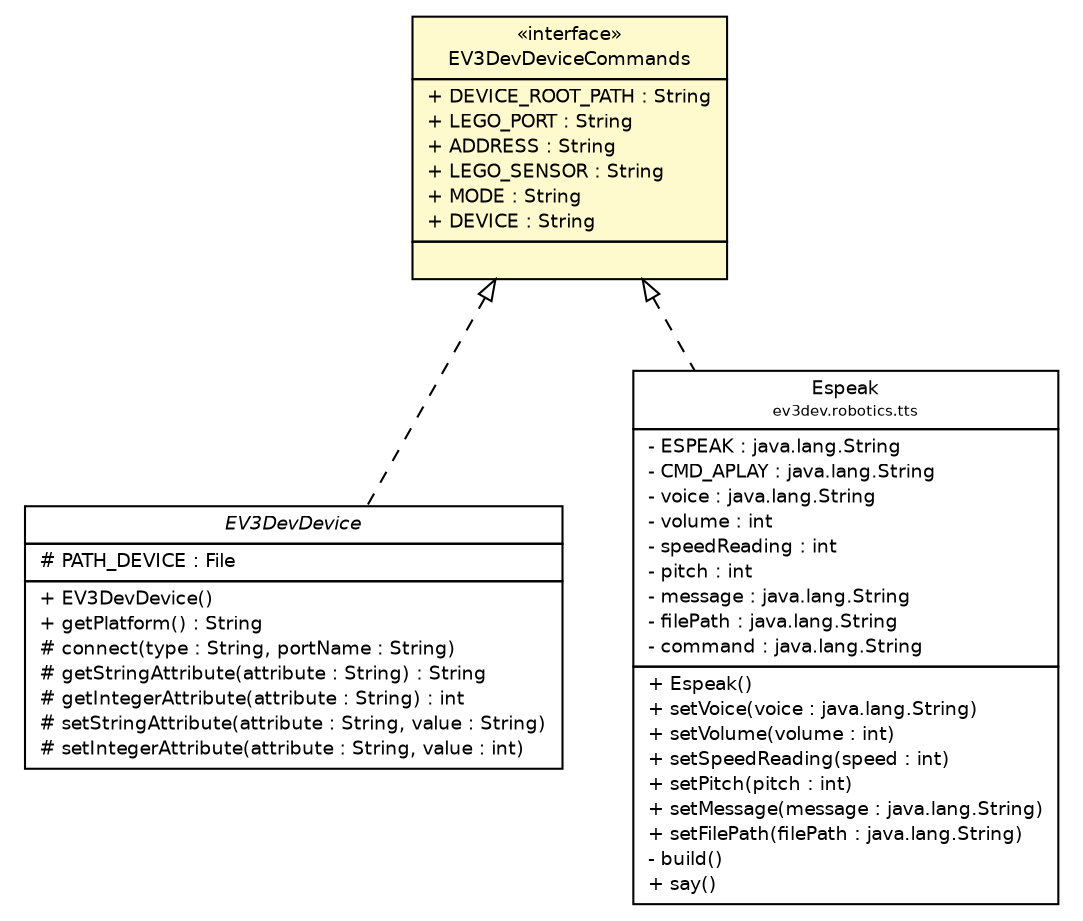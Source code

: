 #!/usr/local/bin/dot
#
# Class diagram 
# Generated by UMLGraph version R5_6-24-gf6e263 (http://www.umlgraph.org/)
#

digraph G {
	edge [fontname="Helvetica",fontsize=10,labelfontname="Helvetica",labelfontsize=10];
	node [fontname="Helvetica",fontsize=10,shape=plaintext];
	nodesep=0.25;
	ranksep=0.5;
	// ev3dev.hardware.EV3DevDevice
	c2991 [label=<<table title="ev3dev.hardware.EV3DevDevice" border="0" cellborder="1" cellspacing="0" cellpadding="2" port="p" href="./EV3DevDevice.html">
		<tr><td><table border="0" cellspacing="0" cellpadding="1">
<tr><td align="center" balign="center"><font face="Helvetica-Oblique"> EV3DevDevice </font></td></tr>
		</table></td></tr>
		<tr><td><table border="0" cellspacing="0" cellpadding="1">
<tr><td align="left" balign="left"> # PATH_DEVICE : File </td></tr>
		</table></td></tr>
		<tr><td><table border="0" cellspacing="0" cellpadding="1">
<tr><td align="left" balign="left"> + EV3DevDevice() </td></tr>
<tr><td align="left" balign="left"> + getPlatform() : String </td></tr>
<tr><td align="left" balign="left"> # connect(type : String, portName : String) </td></tr>
<tr><td align="left" balign="left"> # getStringAttribute(attribute : String) : String </td></tr>
<tr><td align="left" balign="left"> # getIntegerAttribute(attribute : String) : int </td></tr>
<tr><td align="left" balign="left"> # setStringAttribute(attribute : String, value : String) </td></tr>
<tr><td align="left" balign="left"> # setIntegerAttribute(attribute : String, value : int) </td></tr>
		</table></td></tr>
		</table>>, URL="./EV3DevDevice.html", fontname="Helvetica", fontcolor="black", fontsize=9.0];
	// ev3dev.hardware.EV3DevDeviceCommands
	c2992 [label=<<table title="ev3dev.hardware.EV3DevDeviceCommands" border="0" cellborder="1" cellspacing="0" cellpadding="2" port="p" bgcolor="lemonChiffon" href="./EV3DevDeviceCommands.html">
		<tr><td><table border="0" cellspacing="0" cellpadding="1">
<tr><td align="center" balign="center"> &#171;interface&#187; </td></tr>
<tr><td align="center" balign="center"> EV3DevDeviceCommands </td></tr>
		</table></td></tr>
		<tr><td><table border="0" cellspacing="0" cellpadding="1">
<tr><td align="left" balign="left"> + DEVICE_ROOT_PATH : String </td></tr>
<tr><td align="left" balign="left"> + LEGO_PORT : String </td></tr>
<tr><td align="left" balign="left"> + ADDRESS : String </td></tr>
<tr><td align="left" balign="left"> + LEGO_SENSOR : String </td></tr>
<tr><td align="left" balign="left"> + MODE : String </td></tr>
<tr><td align="left" balign="left"> + DEVICE : String </td></tr>
		</table></td></tr>
		<tr><td><table border="0" cellspacing="0" cellpadding="1">
<tr><td align="left" balign="left">  </td></tr>
		</table></td></tr>
		</table>>, URL="./EV3DevDeviceCommands.html", fontname="Helvetica", fontcolor="black", fontsize=9.0];
	// ev3dev.robotics.tts.Espeak
	c3034 [label=<<table title="ev3dev.robotics.tts.Espeak" border="0" cellborder="1" cellspacing="0" cellpadding="2" port="p" href="../robotics/tts/Espeak.html">
		<tr><td><table border="0" cellspacing="0" cellpadding="1">
<tr><td align="center" balign="center"> Espeak </td></tr>
<tr><td align="center" balign="center"><font point-size="7.0"> ev3dev.robotics.tts </font></td></tr>
		</table></td></tr>
		<tr><td><table border="0" cellspacing="0" cellpadding="1">
<tr><td align="left" balign="left"> - ESPEAK : java.lang.String </td></tr>
<tr><td align="left" balign="left"> - CMD_APLAY : java.lang.String </td></tr>
<tr><td align="left" balign="left"> - voice : java.lang.String </td></tr>
<tr><td align="left" balign="left"> - volume : int </td></tr>
<tr><td align="left" balign="left"> - speedReading : int </td></tr>
<tr><td align="left" balign="left"> - pitch : int </td></tr>
<tr><td align="left" balign="left"> - message : java.lang.String </td></tr>
<tr><td align="left" balign="left"> - filePath : java.lang.String </td></tr>
<tr><td align="left" balign="left"> - command : java.lang.String </td></tr>
		</table></td></tr>
		<tr><td><table border="0" cellspacing="0" cellpadding="1">
<tr><td align="left" balign="left"> + Espeak() </td></tr>
<tr><td align="left" balign="left"> + setVoice(voice : java.lang.String) </td></tr>
<tr><td align="left" balign="left"> + setVolume(volume : int) </td></tr>
<tr><td align="left" balign="left"> + setSpeedReading(speed : int) </td></tr>
<tr><td align="left" balign="left"> + setPitch(pitch : int) </td></tr>
<tr><td align="left" balign="left"> + setMessage(message : java.lang.String) </td></tr>
<tr><td align="left" balign="left"> + setFilePath(filePath : java.lang.String) </td></tr>
<tr><td align="left" balign="left"> - build() </td></tr>
<tr><td align="left" balign="left"> + say() </td></tr>
		</table></td></tr>
		</table>>, URL="../robotics/tts/Espeak.html", fontname="Helvetica", fontcolor="black", fontsize=9.0];
	//ev3dev.hardware.EV3DevDevice implements ev3dev.hardware.EV3DevDeviceCommands
	c2992:p -> c2991:p [dir=back,arrowtail=empty,style=dashed];
	//ev3dev.robotics.tts.Espeak implements ev3dev.hardware.EV3DevDeviceCommands
	c2992:p -> c3034:p [dir=back,arrowtail=empty,style=dashed];
}

